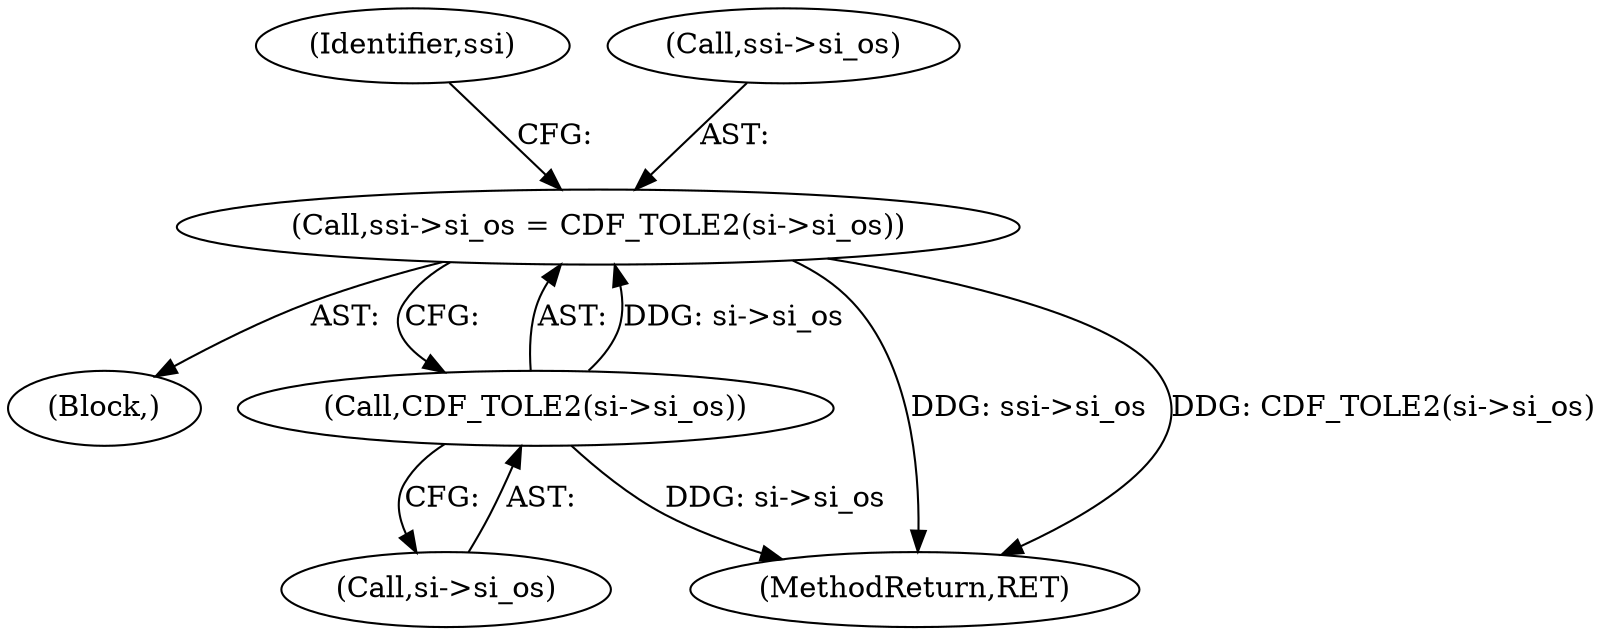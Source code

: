 digraph "0_file_b8acc83781d5a24cc5101e525d15efe0482c280d@pointer" {
"1000151" [label="(Call,ssi->si_os = CDF_TOLE2(si->si_os))"];
"1000155" [label="(Call,CDF_TOLE2(si->si_os))"];
"1000155" [label="(Call,CDF_TOLE2(si->si_os))"];
"1000161" [label="(Identifier,ssi)"];
"1000106" [label="(Block,)"];
"1000151" [label="(Call,ssi->si_os = CDF_TOLE2(si->si_os))"];
"1000156" [label="(Call,si->si_os)"];
"1000152" [label="(Call,ssi->si_os)"];
"1000210" [label="(MethodReturn,RET)"];
"1000151" -> "1000106"  [label="AST: "];
"1000151" -> "1000155"  [label="CFG: "];
"1000152" -> "1000151"  [label="AST: "];
"1000155" -> "1000151"  [label="AST: "];
"1000161" -> "1000151"  [label="CFG: "];
"1000151" -> "1000210"  [label="DDG: ssi->si_os"];
"1000151" -> "1000210"  [label="DDG: CDF_TOLE2(si->si_os)"];
"1000155" -> "1000151"  [label="DDG: si->si_os"];
"1000155" -> "1000156"  [label="CFG: "];
"1000156" -> "1000155"  [label="AST: "];
"1000155" -> "1000210"  [label="DDG: si->si_os"];
}
